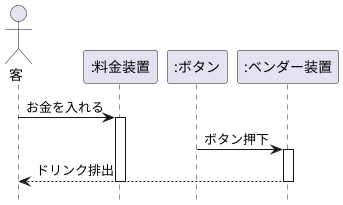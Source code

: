 @startuml シーケンス図
hide footbox
actor 客
participant ":料金装置" as 装置
participant ":ボタン" as ボタン
participant ":ベンダー装置" as ベンダー

客 -> 装置: お金を入れる
activate 装置
ボタン -> ベンダー: ボタン押下
activate ベンダー
ベンダー --> 客: ドリンク排出
deactivate 装置
deactivate ベンダー
@enduml
